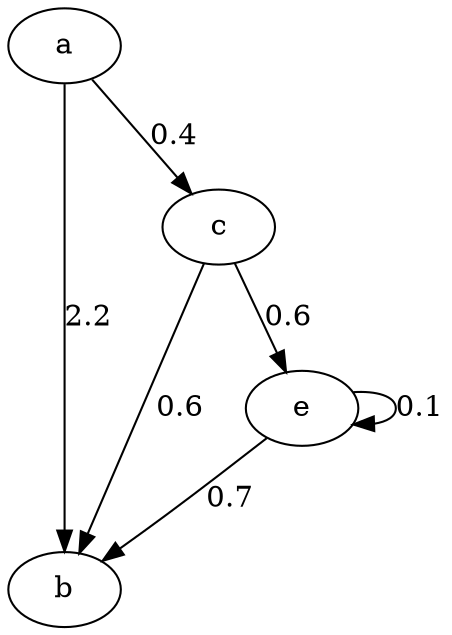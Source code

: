 digraph {
    a -> b[label="2.2",weight="2.2"];
    a -> c[label="0.4",weight="0.4"];
    c -> b[label="0.6",weight="0.6"];
    c -> e[label="0.6",weight="0.6"];
    e -> e[label="0.1",weight="0.1"];
    e -> b[label="0.7",weight="0.7"];
}